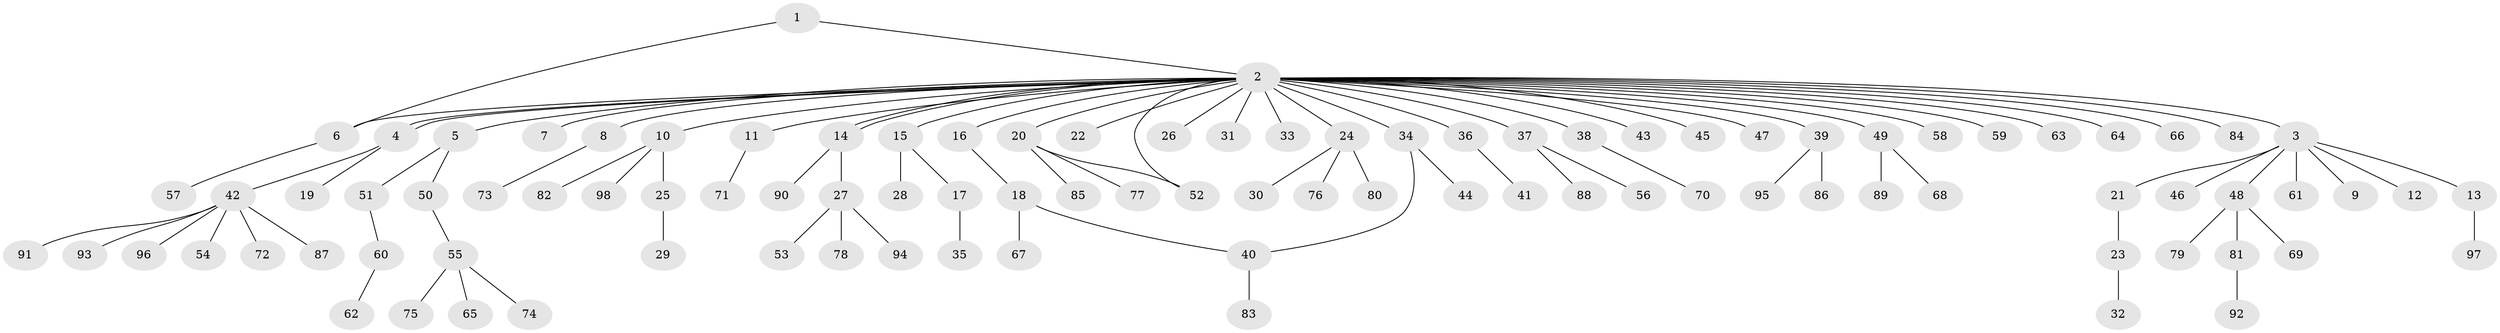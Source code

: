 // Generated by graph-tools (version 1.1) at 2025/49/03/09/25 03:49:52]
// undirected, 98 vertices, 102 edges
graph export_dot {
graph [start="1"]
  node [color=gray90,style=filled];
  1;
  2;
  3;
  4;
  5;
  6;
  7;
  8;
  9;
  10;
  11;
  12;
  13;
  14;
  15;
  16;
  17;
  18;
  19;
  20;
  21;
  22;
  23;
  24;
  25;
  26;
  27;
  28;
  29;
  30;
  31;
  32;
  33;
  34;
  35;
  36;
  37;
  38;
  39;
  40;
  41;
  42;
  43;
  44;
  45;
  46;
  47;
  48;
  49;
  50;
  51;
  52;
  53;
  54;
  55;
  56;
  57;
  58;
  59;
  60;
  61;
  62;
  63;
  64;
  65;
  66;
  67;
  68;
  69;
  70;
  71;
  72;
  73;
  74;
  75;
  76;
  77;
  78;
  79;
  80;
  81;
  82;
  83;
  84;
  85;
  86;
  87;
  88;
  89;
  90;
  91;
  92;
  93;
  94;
  95;
  96;
  97;
  98;
  1 -- 2;
  1 -- 6;
  2 -- 3;
  2 -- 4;
  2 -- 4;
  2 -- 5;
  2 -- 6;
  2 -- 7;
  2 -- 8;
  2 -- 10;
  2 -- 11;
  2 -- 14;
  2 -- 14;
  2 -- 15;
  2 -- 16;
  2 -- 20;
  2 -- 22;
  2 -- 24;
  2 -- 26;
  2 -- 31;
  2 -- 33;
  2 -- 34;
  2 -- 36;
  2 -- 37;
  2 -- 38;
  2 -- 39;
  2 -- 43;
  2 -- 45;
  2 -- 47;
  2 -- 49;
  2 -- 52;
  2 -- 58;
  2 -- 59;
  2 -- 63;
  2 -- 64;
  2 -- 66;
  2 -- 84;
  3 -- 9;
  3 -- 12;
  3 -- 13;
  3 -- 21;
  3 -- 46;
  3 -- 48;
  3 -- 61;
  4 -- 19;
  4 -- 42;
  5 -- 50;
  5 -- 51;
  6 -- 57;
  8 -- 73;
  10 -- 25;
  10 -- 82;
  10 -- 98;
  11 -- 71;
  13 -- 97;
  14 -- 27;
  14 -- 90;
  15 -- 17;
  15 -- 28;
  16 -- 18;
  17 -- 35;
  18 -- 40;
  18 -- 67;
  20 -- 52;
  20 -- 77;
  20 -- 85;
  21 -- 23;
  23 -- 32;
  24 -- 30;
  24 -- 76;
  24 -- 80;
  25 -- 29;
  27 -- 53;
  27 -- 78;
  27 -- 94;
  34 -- 40;
  34 -- 44;
  36 -- 41;
  37 -- 56;
  37 -- 88;
  38 -- 70;
  39 -- 86;
  39 -- 95;
  40 -- 83;
  42 -- 54;
  42 -- 72;
  42 -- 87;
  42 -- 91;
  42 -- 93;
  42 -- 96;
  48 -- 69;
  48 -- 79;
  48 -- 81;
  49 -- 68;
  49 -- 89;
  50 -- 55;
  51 -- 60;
  55 -- 65;
  55 -- 74;
  55 -- 75;
  60 -- 62;
  81 -- 92;
}
